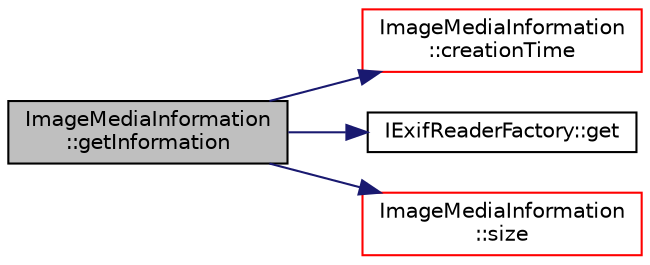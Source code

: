 digraph "ImageMediaInformation::getInformation"
{
 // LATEX_PDF_SIZE
  edge [fontname="Helvetica",fontsize="10",labelfontname="Helvetica",labelfontsize="10"];
  node [fontname="Helvetica",fontsize="10",shape=record];
  rankdir="LR";
  Node1 [label="ImageMediaInformation\l::getInformation",height=0.2,width=0.4,color="black", fillcolor="grey75", style="filled", fontcolor="black",tooltip=" "];
  Node1 -> Node2 [color="midnightblue",fontsize="10",style="solid",fontname="Helvetica"];
  Node2 [label="ImageMediaInformation\l::creationTime",height=0.2,width=0.4,color="red", fillcolor="white", style="filled",URL="$class_image_media_information.html#af34ec756e2754554b1692b713a432b19",tooltip=" "];
  Node1 -> Node5 [color="midnightblue",fontsize="10",style="solid",fontname="Helvetica"];
  Node5 [label="IExifReaderFactory::get",height=0.2,width=0.4,color="black", fillcolor="white", style="filled",URL="$struct_i_exif_reader_factory.html#a01b1fd15fa74ec542ea94c8fb19fbde3",tooltip=" "];
  Node1 -> Node6 [color="midnightblue",fontsize="10",style="solid",fontname="Helvetica"];
  Node6 [label="ImageMediaInformation\l::size",height=0.2,width=0.4,color="red", fillcolor="white", style="filled",URL="$class_image_media_information.html#ae1f3ce6893b7b33d7c30449e0c481301",tooltip=" "];
}
